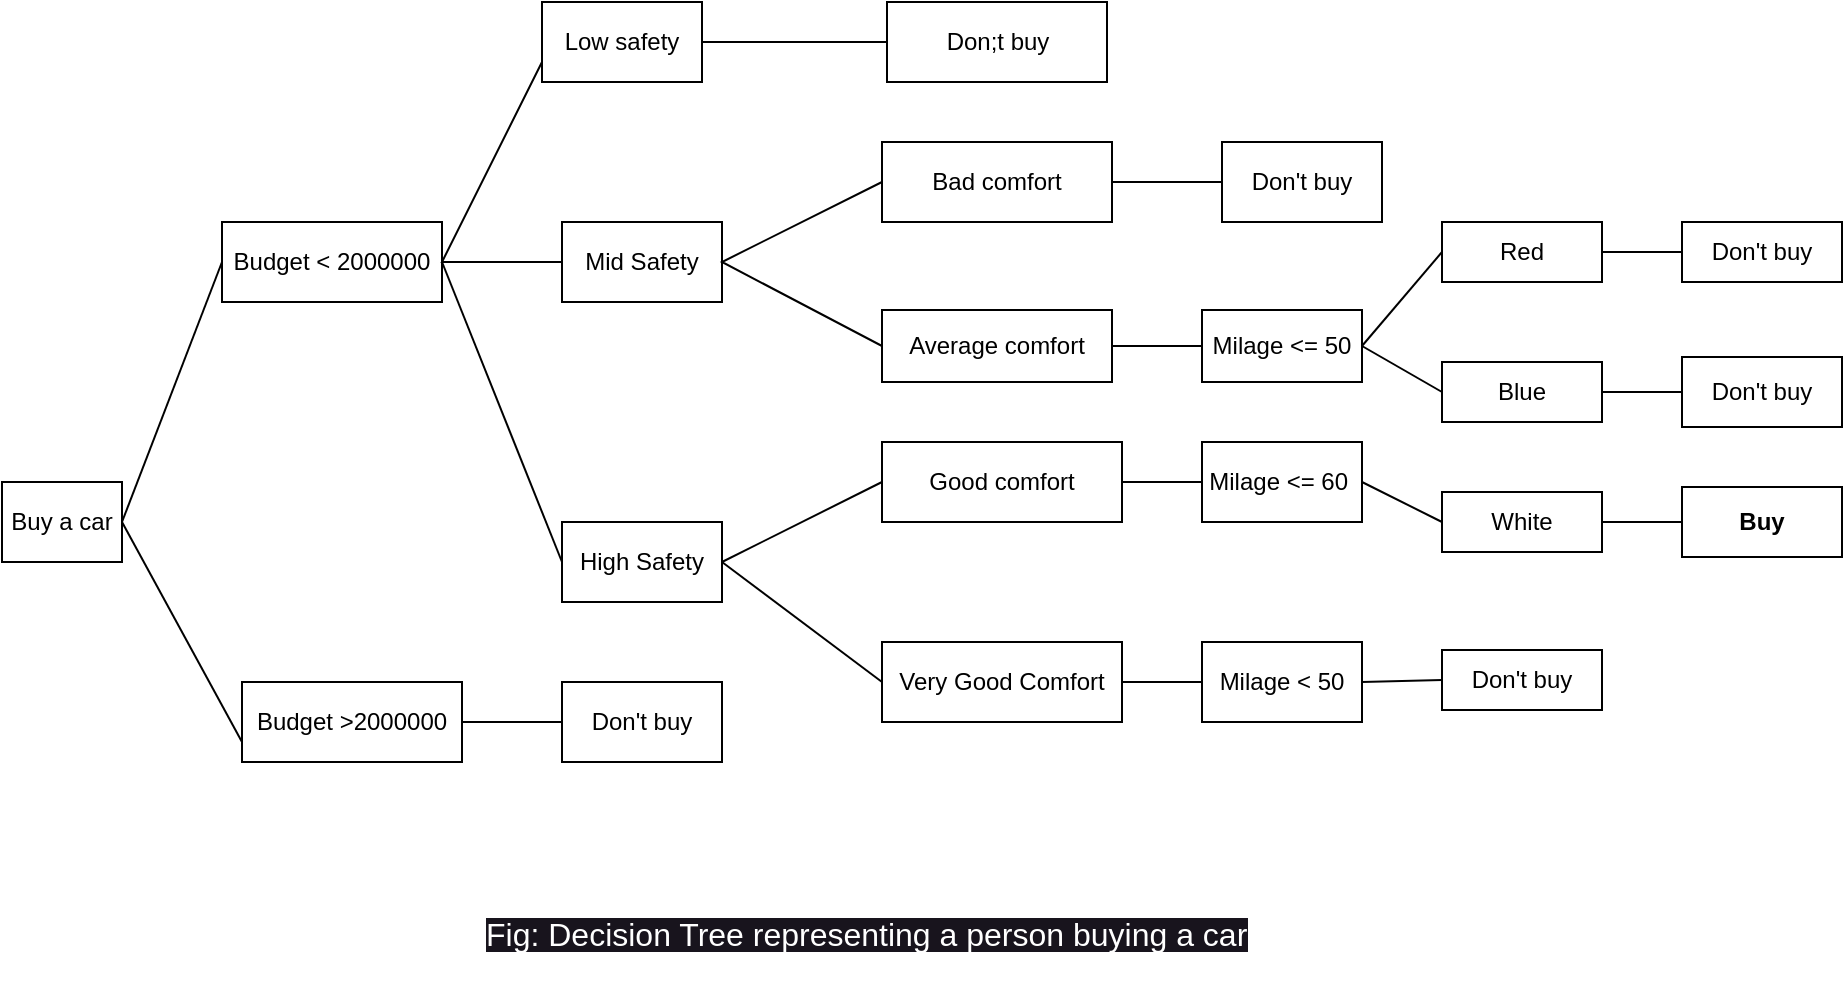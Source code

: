 <mxfile version="21.6.8" type="device">
  <diagram name="Page-1" id="SAACa58Hzo_h5zOOxqzz">
    <mxGraphModel dx="975" dy="630" grid="1" gridSize="10" guides="1" tooltips="1" connect="1" arrows="1" fold="1" page="1" pageScale="1" pageWidth="1169" pageHeight="827" math="0" shadow="0">
      <root>
        <mxCell id="0" />
        <mxCell id="1" parent="0" />
        <mxCell id="EGpCNMN0tSYc9mSZgYw5-1" value="Buy a car" style="rounded=0;whiteSpace=wrap;html=1;" parent="1" vertex="1">
          <mxGeometry x="120" y="300" width="60" height="40" as="geometry" />
        </mxCell>
        <mxCell id="EGpCNMN0tSYc9mSZgYw5-2" value="" style="endArrow=none;html=1;rounded=0;exitX=1;exitY=0.5;exitDx=0;exitDy=0;entryX=0;entryY=0.5;entryDx=0;entryDy=0;" parent="1" source="EGpCNMN0tSYc9mSZgYw5-1" target="EGpCNMN0tSYc9mSZgYw5-6" edge="1">
          <mxGeometry width="50" height="50" relative="1" as="geometry">
            <mxPoint x="500" y="340" as="sourcePoint" />
            <mxPoint x="240" y="280" as="targetPoint" />
          </mxGeometry>
        </mxCell>
        <mxCell id="EGpCNMN0tSYc9mSZgYw5-3" value="" style="endArrow=none;html=1;rounded=0;exitX=1;exitY=0.5;exitDx=0;exitDy=0;entryX=0;entryY=0.75;entryDx=0;entryDy=0;" parent="1" source="EGpCNMN0tSYc9mSZgYw5-1" target="EGpCNMN0tSYc9mSZgYw5-5" edge="1">
          <mxGeometry width="50" height="50" relative="1" as="geometry">
            <mxPoint x="500" y="340" as="sourcePoint" />
            <mxPoint x="240" y="360" as="targetPoint" />
          </mxGeometry>
        </mxCell>
        <mxCell id="EGpCNMN0tSYc9mSZgYw5-4" value="Low safety" style="rounded=0;whiteSpace=wrap;html=1;" parent="1" vertex="1">
          <mxGeometry x="390" y="60" width="80" height="40" as="geometry" />
        </mxCell>
        <mxCell id="EGpCNMN0tSYc9mSZgYw5-5" value="Budget &amp;gt;2000000" style="rounded=0;whiteSpace=wrap;html=1;" parent="1" vertex="1">
          <mxGeometry x="240" y="400" width="110" height="40" as="geometry" />
        </mxCell>
        <mxCell id="EGpCNMN0tSYc9mSZgYw5-6" value="Budget &amp;lt; 2000000" style="rounded=0;whiteSpace=wrap;html=1;" parent="1" vertex="1">
          <mxGeometry x="230" y="170" width="110" height="40" as="geometry" />
        </mxCell>
        <mxCell id="EGpCNMN0tSYc9mSZgYw5-7" value="High Safety" style="rounded=0;whiteSpace=wrap;html=1;" parent="1" vertex="1">
          <mxGeometry x="400" y="320" width="80" height="40" as="geometry" />
        </mxCell>
        <mxCell id="EGpCNMN0tSYc9mSZgYw5-8" value="Mid Safety" style="rounded=0;whiteSpace=wrap;html=1;" parent="1" vertex="1">
          <mxGeometry x="400" y="170" width="80" height="40" as="geometry" />
        </mxCell>
        <mxCell id="EGpCNMN0tSYc9mSZgYw5-10" value="" style="endArrow=none;html=1;rounded=0;exitX=1;exitY=0.5;exitDx=0;exitDy=0;entryX=0;entryY=0.5;entryDx=0;entryDy=0;" parent="1" source="EGpCNMN0tSYc9mSZgYw5-6" target="EGpCNMN0tSYc9mSZgYw5-7" edge="1">
          <mxGeometry width="50" height="50" relative="1" as="geometry">
            <mxPoint x="500" y="340" as="sourcePoint" />
            <mxPoint x="550" y="290" as="targetPoint" />
          </mxGeometry>
        </mxCell>
        <mxCell id="EGpCNMN0tSYc9mSZgYw5-11" value="" style="endArrow=none;html=1;rounded=0;entryX=0;entryY=0.75;entryDx=0;entryDy=0;exitX=0;exitY=0.5;exitDx=0;exitDy=0;" parent="1" source="EGpCNMN0tSYc9mSZgYw5-8" target="EGpCNMN0tSYc9mSZgYw5-4" edge="1">
          <mxGeometry width="50" height="50" relative="1" as="geometry">
            <mxPoint x="500" y="340" as="sourcePoint" />
            <mxPoint x="550" y="290" as="targetPoint" />
            <Array as="points">
              <mxPoint x="340" y="190" />
            </Array>
          </mxGeometry>
        </mxCell>
        <mxCell id="EGpCNMN0tSYc9mSZgYw5-12" value="" style="endArrow=none;html=1;rounded=0;exitX=1;exitY=0.5;exitDx=0;exitDy=0;" parent="1" source="EGpCNMN0tSYc9mSZgYw5-4" target="EGpCNMN0tSYc9mSZgYw5-13" edge="1">
          <mxGeometry width="50" height="50" relative="1" as="geometry">
            <mxPoint x="500" y="340" as="sourcePoint" />
            <mxPoint x="540" y="230" as="targetPoint" />
          </mxGeometry>
        </mxCell>
        <mxCell id="EGpCNMN0tSYc9mSZgYw5-13" value="Don;t buy" style="rounded=0;whiteSpace=wrap;html=1;" parent="1" vertex="1">
          <mxGeometry x="562.5" y="60" width="110" height="40" as="geometry" />
        </mxCell>
        <mxCell id="EGpCNMN0tSYc9mSZgYw5-14" value="Bad comfort" style="rounded=0;whiteSpace=wrap;html=1;" parent="1" vertex="1">
          <mxGeometry x="560" y="130" width="115" height="40" as="geometry" />
        </mxCell>
        <mxCell id="EGpCNMN0tSYc9mSZgYw5-15" value="Very Good Comfort" style="rounded=0;whiteSpace=wrap;html=1;" parent="1" vertex="1">
          <mxGeometry x="560" y="380" width="120" height="40" as="geometry" />
        </mxCell>
        <mxCell id="EGpCNMN0tSYc9mSZgYw5-16" value="Average comfort" style="rounded=0;whiteSpace=wrap;html=1;" parent="1" vertex="1">
          <mxGeometry x="560" y="214" width="115" height="36" as="geometry" />
        </mxCell>
        <mxCell id="EGpCNMN0tSYc9mSZgYw5-17" value="Good comfort" style="rounded=0;whiteSpace=wrap;html=1;" parent="1" vertex="1">
          <mxGeometry x="560" y="280" width="120" height="40" as="geometry" />
        </mxCell>
        <mxCell id="EGpCNMN0tSYc9mSZgYw5-18" value="" style="endArrow=none;html=1;rounded=0;entryX=0;entryY=0.5;entryDx=0;entryDy=0;exitX=0;exitY=0.5;exitDx=0;exitDy=0;" parent="1" source="EGpCNMN0tSYc9mSZgYw5-16" target="EGpCNMN0tSYc9mSZgYw5-14" edge="1">
          <mxGeometry width="50" height="50" relative="1" as="geometry">
            <mxPoint x="540" y="320" as="sourcePoint" />
            <mxPoint x="550" y="290" as="targetPoint" />
            <Array as="points">
              <mxPoint x="480" y="190" />
            </Array>
          </mxGeometry>
        </mxCell>
        <mxCell id="EGpCNMN0tSYc9mSZgYw5-19" value="" style="endArrow=none;html=1;rounded=0;exitX=1;exitY=0.5;exitDx=0;exitDy=0;entryX=0;entryY=0.5;entryDx=0;entryDy=0;" parent="1" source="EGpCNMN0tSYc9mSZgYw5-7" target="EGpCNMN0tSYc9mSZgYw5-17" edge="1">
          <mxGeometry width="50" height="50" relative="1" as="geometry">
            <mxPoint x="500" y="340" as="sourcePoint" />
            <mxPoint x="550" y="290" as="targetPoint" />
          </mxGeometry>
        </mxCell>
        <mxCell id="EGpCNMN0tSYc9mSZgYw5-21" value="" style="endArrow=none;html=1;rounded=0;exitX=1;exitY=0.5;exitDx=0;exitDy=0;" parent="1" source="EGpCNMN0tSYc9mSZgYw5-14" target="EGpCNMN0tSYc9mSZgYw5-22" edge="1">
          <mxGeometry width="50" height="50" relative="1" as="geometry">
            <mxPoint x="500" y="340" as="sourcePoint" />
            <mxPoint x="740" y="230" as="targetPoint" />
          </mxGeometry>
        </mxCell>
        <mxCell id="EGpCNMN0tSYc9mSZgYw5-22" value="Don&#39;t buy" style="rounded=0;whiteSpace=wrap;html=1;" parent="1" vertex="1">
          <mxGeometry x="730" y="130" width="80" height="40" as="geometry" />
        </mxCell>
        <mxCell id="EGpCNMN0tSYc9mSZgYw5-24" value="" style="endArrow=none;html=1;rounded=0;exitX=1;exitY=0.5;exitDx=0;exitDy=0;entryX=0;entryY=0.5;entryDx=0;entryDy=0;" parent="1" source="EGpCNMN0tSYc9mSZgYw5-16" target="EGpCNMN0tSYc9mSZgYw5-29" edge="1">
          <mxGeometry width="50" height="50" relative="1" as="geometry">
            <mxPoint x="500" y="340" as="sourcePoint" />
            <mxPoint x="720" y="230" as="targetPoint" />
          </mxGeometry>
        </mxCell>
        <mxCell id="EGpCNMN0tSYc9mSZgYw5-25" value="" style="endArrow=none;html=1;rounded=0;entryX=0;entryY=0.5;entryDx=0;entryDy=0;exitX=1;exitY=0.5;exitDx=0;exitDy=0;" parent="1" source="EGpCNMN0tSYc9mSZgYw5-7" target="EGpCNMN0tSYc9mSZgYw5-15" edge="1">
          <mxGeometry width="50" height="50" relative="1" as="geometry">
            <mxPoint x="500" y="340" as="sourcePoint" />
            <mxPoint x="550" y="290" as="targetPoint" />
          </mxGeometry>
        </mxCell>
        <mxCell id="EGpCNMN0tSYc9mSZgYw5-26" value="" style="endArrow=none;html=1;rounded=0;exitX=1;exitY=0.5;exitDx=0;exitDy=0;" parent="1" source="EGpCNMN0tSYc9mSZgYw5-5" target="EGpCNMN0tSYc9mSZgYw5-27" edge="1">
          <mxGeometry width="50" height="50" relative="1" as="geometry">
            <mxPoint x="500" y="340" as="sourcePoint" />
            <mxPoint x="400" y="420" as="targetPoint" />
          </mxGeometry>
        </mxCell>
        <mxCell id="EGpCNMN0tSYc9mSZgYw5-27" value="Don&#39;t buy" style="rounded=0;whiteSpace=wrap;html=1;" parent="1" vertex="1">
          <mxGeometry x="400" y="400" width="80" height="40" as="geometry" />
        </mxCell>
        <mxCell id="EGpCNMN0tSYc9mSZgYw5-29" value="Milage &amp;lt;= 50" style="rounded=0;whiteSpace=wrap;html=1;" parent="1" vertex="1">
          <mxGeometry x="720" y="214" width="80" height="36" as="geometry" />
        </mxCell>
        <mxCell id="EGpCNMN0tSYc9mSZgYw5-30" value="Milage &amp;lt; 50" style="rounded=0;whiteSpace=wrap;html=1;" parent="1" vertex="1">
          <mxGeometry x="720" y="380" width="80" height="40" as="geometry" />
        </mxCell>
        <mxCell id="EGpCNMN0tSYc9mSZgYw5-31" value="Milage &amp;lt;= 60&amp;nbsp;" style="rounded=0;whiteSpace=wrap;html=1;" parent="1" vertex="1">
          <mxGeometry x="720" y="280" width="80" height="40" as="geometry" />
        </mxCell>
        <mxCell id="EGpCNMN0tSYc9mSZgYw5-34" value="" style="endArrow=none;html=1;rounded=0;entryX=0;entryY=0.5;entryDx=0;entryDy=0;exitX=1;exitY=0.5;exitDx=0;exitDy=0;" parent="1" source="EGpCNMN0tSYc9mSZgYw5-15" target="EGpCNMN0tSYc9mSZgYw5-30" edge="1">
          <mxGeometry width="50" height="50" relative="1" as="geometry">
            <mxPoint x="680" y="390" as="sourcePoint" />
            <mxPoint x="550" y="290" as="targetPoint" />
          </mxGeometry>
        </mxCell>
        <mxCell id="EGpCNMN0tSYc9mSZgYw5-35" value="" style="endArrow=none;html=1;rounded=0;entryX=0;entryY=0.5;entryDx=0;entryDy=0;exitX=1;exitY=0.5;exitDx=0;exitDy=0;" parent="1" source="EGpCNMN0tSYc9mSZgYw5-17" target="EGpCNMN0tSYc9mSZgYw5-31" edge="1">
          <mxGeometry width="50" height="50" relative="1" as="geometry">
            <mxPoint x="500" y="340" as="sourcePoint" />
            <mxPoint x="550" y="290" as="targetPoint" />
          </mxGeometry>
        </mxCell>
        <mxCell id="EGpCNMN0tSYc9mSZgYw5-36" value="Don&#39;t buy" style="rounded=0;whiteSpace=wrap;html=1;" parent="1" vertex="1">
          <mxGeometry x="840" y="384" width="80" height="30" as="geometry" />
        </mxCell>
        <mxCell id="EGpCNMN0tSYc9mSZgYw5-37" value="" style="endArrow=none;html=1;rounded=0;entryX=0;entryY=0.5;entryDx=0;entryDy=0;exitX=1;exitY=0.5;exitDx=0;exitDy=0;" parent="1" source="EGpCNMN0tSYc9mSZgYw5-30" target="EGpCNMN0tSYc9mSZgYw5-36" edge="1">
          <mxGeometry width="50" height="50" relative="1" as="geometry">
            <mxPoint x="500" y="340" as="sourcePoint" />
            <mxPoint x="550" y="290" as="targetPoint" />
          </mxGeometry>
        </mxCell>
        <mxCell id="EGpCNMN0tSYc9mSZgYw5-38" value="" style="endArrow=none;html=1;rounded=0;exitX=1;exitY=0.5;exitDx=0;exitDy=0;entryX=0;entryY=0.5;entryDx=0;entryDy=0;" parent="1" source="EGpCNMN0tSYc9mSZgYw5-29" target="EGpCNMN0tSYc9mSZgYw5-40" edge="1">
          <mxGeometry width="50" height="50" relative="1" as="geometry">
            <mxPoint x="500" y="340" as="sourcePoint" />
            <mxPoint x="850" y="230" as="targetPoint" />
          </mxGeometry>
        </mxCell>
        <mxCell id="EGpCNMN0tSYc9mSZgYw5-40" value="Red" style="rounded=0;whiteSpace=wrap;html=1;" parent="1" vertex="1">
          <mxGeometry x="840" y="170" width="80" height="30" as="geometry" />
        </mxCell>
        <mxCell id="EGpCNMN0tSYc9mSZgYw5-41" value="White" style="rounded=0;whiteSpace=wrap;html=1;" parent="1" vertex="1">
          <mxGeometry x="840" y="305" width="80" height="30" as="geometry" />
        </mxCell>
        <mxCell id="EGpCNMN0tSYc9mSZgYw5-42" value="Blue" style="rounded=0;whiteSpace=wrap;html=1;" parent="1" vertex="1">
          <mxGeometry x="840" y="240" width="80" height="30" as="geometry" />
        </mxCell>
        <mxCell id="EGpCNMN0tSYc9mSZgYw5-43" value="" style="endArrow=none;html=1;rounded=0;entryX=0;entryY=0.5;entryDx=0;entryDy=0;exitX=1;exitY=0.5;exitDx=0;exitDy=0;" parent="1" source="EGpCNMN0tSYc9mSZgYw5-29" target="EGpCNMN0tSYc9mSZgYw5-42" edge="1">
          <mxGeometry width="50" height="50" relative="1" as="geometry">
            <mxPoint x="500" y="340" as="sourcePoint" />
            <mxPoint x="550" y="290" as="targetPoint" />
          </mxGeometry>
        </mxCell>
        <mxCell id="EGpCNMN0tSYc9mSZgYw5-45" value="" style="endArrow=none;html=1;rounded=0;entryX=0;entryY=0.5;entryDx=0;entryDy=0;exitX=1;exitY=0.5;exitDx=0;exitDy=0;entryPerimeter=0;" parent="1" source="EGpCNMN0tSYc9mSZgYw5-31" target="EGpCNMN0tSYc9mSZgYw5-41" edge="1">
          <mxGeometry width="50" height="50" relative="1" as="geometry">
            <mxPoint x="500" y="340" as="sourcePoint" />
            <mxPoint x="550" y="290" as="targetPoint" />
          </mxGeometry>
        </mxCell>
        <mxCell id="EGpCNMN0tSYc9mSZgYw5-47" value="Don&#39;t buy" style="rounded=0;whiteSpace=wrap;html=1;" parent="1" vertex="1">
          <mxGeometry x="960" y="237.5" width="80" height="35" as="geometry" />
        </mxCell>
        <mxCell id="EGpCNMN0tSYc9mSZgYw5-48" value="Don&#39;t buy" style="rounded=0;whiteSpace=wrap;html=1;" parent="1" vertex="1">
          <mxGeometry x="960" y="170" width="80" height="30" as="geometry" />
        </mxCell>
        <mxCell id="EGpCNMN0tSYc9mSZgYw5-49" value="Buy" style="rounded=0;whiteSpace=wrap;html=1;fontStyle=1" parent="1" vertex="1">
          <mxGeometry x="960" y="302.5" width="80" height="35" as="geometry" />
        </mxCell>
        <mxCell id="EGpCNMN0tSYc9mSZgYw5-50" value="" style="endArrow=none;html=1;rounded=0;exitX=1;exitY=0.5;exitDx=0;exitDy=0;entryX=0;entryY=0.5;entryDx=0;entryDy=0;" parent="1" source="EGpCNMN0tSYc9mSZgYw5-41" target="EGpCNMN0tSYc9mSZgYw5-49" edge="1">
          <mxGeometry width="50" height="50" relative="1" as="geometry">
            <mxPoint x="500" y="340" as="sourcePoint" />
            <mxPoint x="550" y="290" as="targetPoint" />
          </mxGeometry>
        </mxCell>
        <mxCell id="EGpCNMN0tSYc9mSZgYw5-51" value="" style="endArrow=none;html=1;rounded=0;exitX=0;exitY=0.5;exitDx=0;exitDy=0;entryX=1;entryY=0.5;entryDx=0;entryDy=0;" parent="1" source="EGpCNMN0tSYc9mSZgYw5-48" target="EGpCNMN0tSYc9mSZgYw5-40" edge="1">
          <mxGeometry width="50" height="50" relative="1" as="geometry">
            <mxPoint x="500" y="340" as="sourcePoint" />
            <mxPoint x="550" y="290" as="targetPoint" />
          </mxGeometry>
        </mxCell>
        <mxCell id="EGpCNMN0tSYc9mSZgYw5-52" value="" style="endArrow=none;html=1;rounded=0;exitX=0;exitY=0.5;exitDx=0;exitDy=0;entryX=1;entryY=0.5;entryDx=0;entryDy=0;" parent="1" source="EGpCNMN0tSYc9mSZgYw5-47" target="EGpCNMN0tSYc9mSZgYw5-42" edge="1">
          <mxGeometry width="50" height="50" relative="1" as="geometry">
            <mxPoint x="500" y="340" as="sourcePoint" />
            <mxPoint x="550" y="290" as="targetPoint" />
          </mxGeometry>
        </mxCell>
        <mxCell id="EGpCNMN0tSYc9mSZgYw5-53" value="&lt;span style=&quot;font-family: Helvetica; font-size: 16px; font-style: normal; font-variant-ligatures: normal; font-variant-caps: normal; font-weight: 400; letter-spacing: normal; orphans: 2; text-align: center; text-indent: 0px; text-transform: none; widows: 2; word-spacing: 0px; -webkit-text-stroke-width: 0px; text-decoration-thickness: initial; text-decoration-style: initial; text-decoration-color: initial; float: none; background-color: rgb(24, 20, 29); display: inline !important;&quot;&gt;&lt;font color=&quot;#ffffff&quot;&gt;Fig: Decision Tree representing a person buying a car&lt;/font&gt;&lt;/span&gt;" style="text;whiteSpace=wrap;html=1;" parent="1" vertex="1">
          <mxGeometry x="360" y="510" width="410" height="40" as="geometry" />
        </mxCell>
      </root>
    </mxGraphModel>
  </diagram>
</mxfile>
